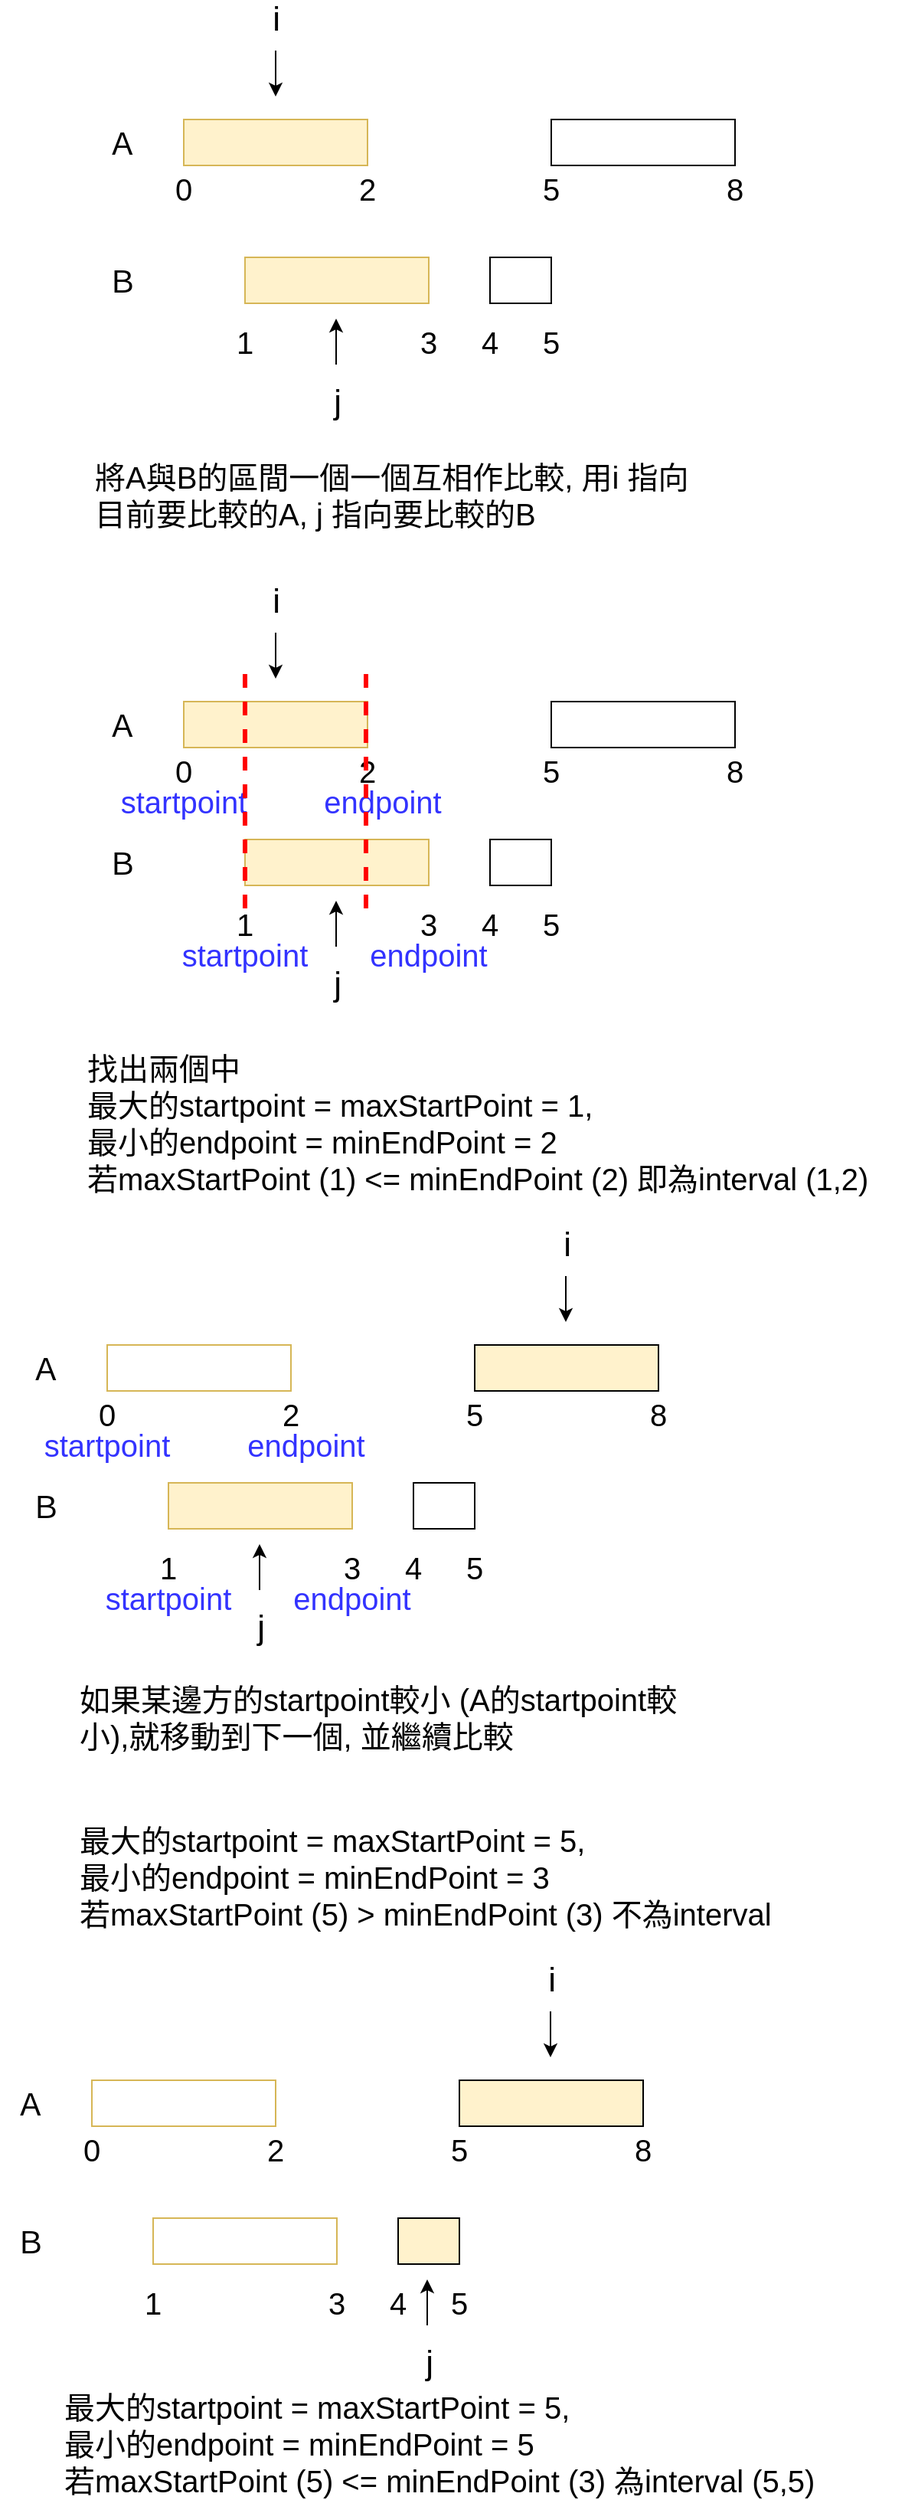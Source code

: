 <mxfile version="13.1.3" type="device"><diagram id="Mgs8VpAZaMv6kkxZeLl0" name="Page-1"><mxGraphModel dx="1426" dy="794" grid="1" gridSize="10" guides="1" tooltips="1" connect="1" arrows="1" fold="1" page="1" pageScale="1" pageWidth="2339" pageHeight="3300" math="0" shadow="0"><root><mxCell id="0"/><mxCell id="1" parent="0"/><mxCell id="Bt555X32JZbby_7aELiL-1" value="" style="rounded=0;whiteSpace=wrap;html=1;fillColor=#fff2cc;strokeColor=#d6b656;" vertex="1" parent="1"><mxGeometry x="320" y="245" width="120" height="30" as="geometry"/></mxCell><mxCell id="Bt555X32JZbby_7aELiL-2" value="&lt;font style=&quot;font-size: 20px&quot;&gt;Ａ&lt;/font&gt;" style="text;html=1;strokeColor=none;fillColor=none;align=center;verticalAlign=middle;whiteSpace=wrap;rounded=0;" vertex="1" parent="1"><mxGeometry x="260" y="250" width="40" height="20" as="geometry"/></mxCell><mxCell id="Bt555X32JZbby_7aELiL-4" value="&lt;font style=&quot;font-size: 20px&quot;&gt;Ｂ&lt;/font&gt;" style="text;html=1;strokeColor=none;fillColor=none;align=center;verticalAlign=middle;whiteSpace=wrap;rounded=0;" vertex="1" parent="1"><mxGeometry x="260" y="340" width="40" height="20" as="geometry"/></mxCell><mxCell id="Bt555X32JZbby_7aELiL-5" value="&lt;span style=&quot;font-size: 20px&quot;&gt;0&lt;/span&gt;" style="text;html=1;strokeColor=none;fillColor=none;align=center;verticalAlign=middle;whiteSpace=wrap;rounded=0;" vertex="1" parent="1"><mxGeometry x="300" y="280" width="40" height="20" as="geometry"/></mxCell><mxCell id="Bt555X32JZbby_7aELiL-6" value="&lt;span style=&quot;font-size: 20px&quot;&gt;2&lt;/span&gt;" style="text;html=1;strokeColor=none;fillColor=none;align=center;verticalAlign=middle;whiteSpace=wrap;rounded=0;" vertex="1" parent="1"><mxGeometry x="420" y="280" width="40" height="20" as="geometry"/></mxCell><mxCell id="Bt555X32JZbby_7aELiL-7" value="" style="rounded=0;whiteSpace=wrap;html=1;fillColor=#fff2cc;strokeColor=#d6b656;" vertex="1" parent="1"><mxGeometry x="360" y="335" width="120" height="30" as="geometry"/></mxCell><mxCell id="Bt555X32JZbby_7aELiL-8" value="&lt;span style=&quot;font-size: 20px&quot;&gt;1&lt;/span&gt;" style="text;html=1;strokeColor=none;fillColor=none;align=center;verticalAlign=middle;whiteSpace=wrap;rounded=0;" vertex="1" parent="1"><mxGeometry x="340" y="380" width="40" height="20" as="geometry"/></mxCell><mxCell id="Bt555X32JZbby_7aELiL-9" value="&lt;span style=&quot;font-size: 20px&quot;&gt;3&lt;/span&gt;" style="text;html=1;strokeColor=none;fillColor=none;align=center;verticalAlign=middle;whiteSpace=wrap;rounded=0;" vertex="1" parent="1"><mxGeometry x="460" y="380" width="40" height="20" as="geometry"/></mxCell><mxCell id="Bt555X32JZbby_7aELiL-10" value="" style="rounded=0;whiteSpace=wrap;html=1;" vertex="1" parent="1"><mxGeometry x="560" y="245" width="120" height="30" as="geometry"/></mxCell><mxCell id="Bt555X32JZbby_7aELiL-11" value="&lt;span style=&quot;font-size: 20px&quot;&gt;5&lt;/span&gt;" style="text;html=1;strokeColor=none;fillColor=none;align=center;verticalAlign=middle;whiteSpace=wrap;rounded=0;" vertex="1" parent="1"><mxGeometry x="540" y="280" width="40" height="20" as="geometry"/></mxCell><mxCell id="Bt555X32JZbby_7aELiL-12" value="&lt;span style=&quot;font-size: 20px&quot;&gt;8&lt;/span&gt;" style="text;html=1;strokeColor=none;fillColor=none;align=center;verticalAlign=middle;whiteSpace=wrap;rounded=0;" vertex="1" parent="1"><mxGeometry x="660" y="280" width="40" height="20" as="geometry"/></mxCell><mxCell id="Bt555X32JZbby_7aELiL-14" value="" style="rounded=0;whiteSpace=wrap;html=1;" vertex="1" parent="1"><mxGeometry x="520" y="335" width="40" height="30" as="geometry"/></mxCell><mxCell id="Bt555X32JZbby_7aELiL-15" value="&lt;span style=&quot;font-size: 20px&quot;&gt;4&lt;/span&gt;" style="text;html=1;strokeColor=none;fillColor=none;align=center;verticalAlign=middle;whiteSpace=wrap;rounded=0;" vertex="1" parent="1"><mxGeometry x="500" y="380" width="40" height="20" as="geometry"/></mxCell><mxCell id="Bt555X32JZbby_7aELiL-16" value="&lt;span style=&quot;font-size: 20px&quot;&gt;5&lt;/span&gt;" style="text;html=1;strokeColor=none;fillColor=none;align=center;verticalAlign=middle;whiteSpace=wrap;rounded=0;" vertex="1" parent="1"><mxGeometry x="540" y="380" width="40" height="20" as="geometry"/></mxCell><mxCell id="Bt555X32JZbby_7aELiL-17" value="&lt;font style=&quot;font-size: 20px&quot;&gt;將A與B的區間一個一個互相作比較, 用i 指向 目前要比較的A, j 指向要比較的B&lt;/font&gt;" style="text;html=1;strokeColor=none;fillColor=none;align=left;verticalAlign=middle;whiteSpace=wrap;rounded=0;" vertex="1" parent="1"><mxGeometry x="260" y="480" width="410" height="20" as="geometry"/></mxCell><mxCell id="Bt555X32JZbby_7aELiL-20" value="" style="edgeStyle=orthogonalEdgeStyle;rounded=0;orthogonalLoop=1;jettySize=auto;html=1;" edge="1" parent="1"><mxGeometry relative="1" as="geometry"><mxPoint x="380" y="200" as="sourcePoint"/><mxPoint x="380" y="230" as="targetPoint"/><Array as="points"><mxPoint x="380" y="230"/><mxPoint x="380" y="230"/></Array></mxGeometry></mxCell><mxCell id="Bt555X32JZbby_7aELiL-18" value="&lt;font style=&quot;font-size: 22px&quot;&gt;i&lt;/font&gt;" style="text;html=1;align=center;verticalAlign=middle;resizable=0;points=[];autosize=1;" vertex="1" parent="1"><mxGeometry x="370" y="170" width="20" height="20" as="geometry"/></mxCell><mxCell id="Bt555X32JZbby_7aELiL-21" value="&lt;font style=&quot;font-size: 22px&quot;&gt;j&lt;/font&gt;" style="text;html=1;align=center;verticalAlign=middle;resizable=0;points=[];autosize=1;" vertex="1" parent="1"><mxGeometry x="410" y="420" width="20" height="20" as="geometry"/></mxCell><mxCell id="Bt555X32JZbby_7aELiL-23" value="" style="edgeStyle=orthogonalEdgeStyle;rounded=0;orthogonalLoop=1;jettySize=auto;html=1;endArrow=none;endFill=0;startArrow=classic;startFill=1;" edge="1" parent="1"><mxGeometry relative="1" as="geometry"><mxPoint x="419.5" y="375" as="sourcePoint"/><mxPoint x="419.5" y="405" as="targetPoint"/><Array as="points"><mxPoint x="419.5" y="405"/><mxPoint x="419.5" y="405"/></Array></mxGeometry></mxCell><mxCell id="Bt555X32JZbby_7aELiL-25" value="" style="rounded=0;whiteSpace=wrap;html=1;fillColor=#fff2cc;strokeColor=#d6b656;" vertex="1" parent="1"><mxGeometry x="320" y="625" width="120" height="30" as="geometry"/></mxCell><mxCell id="Bt555X32JZbby_7aELiL-26" value="&lt;font style=&quot;font-size: 20px&quot;&gt;Ａ&lt;/font&gt;" style="text;html=1;strokeColor=none;fillColor=none;align=center;verticalAlign=middle;whiteSpace=wrap;rounded=0;" vertex="1" parent="1"><mxGeometry x="260" y="630" width="40" height="20" as="geometry"/></mxCell><mxCell id="Bt555X32JZbby_7aELiL-27" value="&lt;font style=&quot;font-size: 20px&quot;&gt;Ｂ&lt;/font&gt;" style="text;html=1;strokeColor=none;fillColor=none;align=center;verticalAlign=middle;whiteSpace=wrap;rounded=0;" vertex="1" parent="1"><mxGeometry x="260" y="720" width="40" height="20" as="geometry"/></mxCell><mxCell id="Bt555X32JZbby_7aELiL-28" value="&lt;span style=&quot;font-size: 20px&quot;&gt;0&lt;/span&gt;" style="text;html=1;strokeColor=none;fillColor=none;align=center;verticalAlign=middle;whiteSpace=wrap;rounded=0;" vertex="1" parent="1"><mxGeometry x="300" y="660" width="40" height="20" as="geometry"/></mxCell><mxCell id="Bt555X32JZbby_7aELiL-29" value="&lt;span style=&quot;font-size: 20px&quot;&gt;2&lt;/span&gt;" style="text;html=1;strokeColor=none;fillColor=none;align=center;verticalAlign=middle;whiteSpace=wrap;rounded=0;" vertex="1" parent="1"><mxGeometry x="420" y="660" width="40" height="20" as="geometry"/></mxCell><mxCell id="Bt555X32JZbby_7aELiL-30" value="" style="rounded=0;whiteSpace=wrap;html=1;fillColor=#fff2cc;strokeColor=#d6b656;" vertex="1" parent="1"><mxGeometry x="360" y="715" width="120" height="30" as="geometry"/></mxCell><mxCell id="Bt555X32JZbby_7aELiL-31" value="&lt;span style=&quot;font-size: 20px&quot;&gt;1&lt;/span&gt;" style="text;html=1;strokeColor=none;fillColor=none;align=center;verticalAlign=middle;whiteSpace=wrap;rounded=0;" vertex="1" parent="1"><mxGeometry x="340" y="760" width="40" height="20" as="geometry"/></mxCell><mxCell id="Bt555X32JZbby_7aELiL-32" value="&lt;span style=&quot;font-size: 20px&quot;&gt;3&lt;/span&gt;" style="text;html=1;strokeColor=none;fillColor=none;align=center;verticalAlign=middle;whiteSpace=wrap;rounded=0;" vertex="1" parent="1"><mxGeometry x="460" y="760" width="40" height="20" as="geometry"/></mxCell><mxCell id="Bt555X32JZbby_7aELiL-33" value="" style="rounded=0;whiteSpace=wrap;html=1;" vertex="1" parent="1"><mxGeometry x="560" y="625" width="120" height="30" as="geometry"/></mxCell><mxCell id="Bt555X32JZbby_7aELiL-34" value="&lt;span style=&quot;font-size: 20px&quot;&gt;5&lt;/span&gt;" style="text;html=1;strokeColor=none;fillColor=none;align=center;verticalAlign=middle;whiteSpace=wrap;rounded=0;" vertex="1" parent="1"><mxGeometry x="540" y="660" width="40" height="20" as="geometry"/></mxCell><mxCell id="Bt555X32JZbby_7aELiL-35" value="&lt;span style=&quot;font-size: 20px&quot;&gt;8&lt;/span&gt;" style="text;html=1;strokeColor=none;fillColor=none;align=center;verticalAlign=middle;whiteSpace=wrap;rounded=0;" vertex="1" parent="1"><mxGeometry x="660" y="660" width="40" height="20" as="geometry"/></mxCell><mxCell id="Bt555X32JZbby_7aELiL-36" value="" style="rounded=0;whiteSpace=wrap;html=1;" vertex="1" parent="1"><mxGeometry x="520" y="715" width="40" height="30" as="geometry"/></mxCell><mxCell id="Bt555X32JZbby_7aELiL-37" value="&lt;span style=&quot;font-size: 20px&quot;&gt;4&lt;/span&gt;" style="text;html=1;strokeColor=none;fillColor=none;align=center;verticalAlign=middle;whiteSpace=wrap;rounded=0;" vertex="1" parent="1"><mxGeometry x="500" y="760" width="40" height="20" as="geometry"/></mxCell><mxCell id="Bt555X32JZbby_7aELiL-38" value="&lt;span style=&quot;font-size: 20px&quot;&gt;5&lt;/span&gt;" style="text;html=1;strokeColor=none;fillColor=none;align=center;verticalAlign=middle;whiteSpace=wrap;rounded=0;" vertex="1" parent="1"><mxGeometry x="540" y="760" width="40" height="20" as="geometry"/></mxCell><mxCell id="Bt555X32JZbby_7aELiL-39" value="&lt;span style=&quot;font-size: 20px&quot;&gt;找出兩個中&lt;br&gt;最大的startpoint = maxStartPoint = 1, &lt;br&gt;最小的endpoint = minEndPoint = 2&lt;br&gt;若maxStartPoint (1) &amp;lt;= minEndPoint (2) 即為interval (1,2)&lt;br&gt;&lt;/span&gt;" style="text;html=1;strokeColor=none;fillColor=none;align=left;verticalAlign=middle;whiteSpace=wrap;rounded=0;" vertex="1" parent="1"><mxGeometry x="255" y="890" width="535" height="20" as="geometry"/></mxCell><mxCell id="Bt555X32JZbby_7aELiL-40" value="" style="edgeStyle=orthogonalEdgeStyle;rounded=0;orthogonalLoop=1;jettySize=auto;html=1;" edge="1" parent="1"><mxGeometry relative="1" as="geometry"><mxPoint x="380" y="580" as="sourcePoint"/><mxPoint x="380" y="610" as="targetPoint"/><Array as="points"><mxPoint x="380" y="610"/><mxPoint x="380" y="610"/></Array></mxGeometry></mxCell><mxCell id="Bt555X32JZbby_7aELiL-41" value="&lt;font style=&quot;font-size: 22px&quot;&gt;i&lt;/font&gt;" style="text;html=1;align=center;verticalAlign=middle;resizable=0;points=[];autosize=1;" vertex="1" parent="1"><mxGeometry x="370" y="550" width="20" height="20" as="geometry"/></mxCell><mxCell id="Bt555X32JZbby_7aELiL-42" value="&lt;font style=&quot;font-size: 22px&quot;&gt;j&lt;/font&gt;" style="text;html=1;align=center;verticalAlign=middle;resizable=0;points=[];autosize=1;" vertex="1" parent="1"><mxGeometry x="410" y="800" width="20" height="20" as="geometry"/></mxCell><mxCell id="Bt555X32JZbby_7aELiL-43" value="" style="edgeStyle=orthogonalEdgeStyle;rounded=0;orthogonalLoop=1;jettySize=auto;html=1;endArrow=none;endFill=0;startArrow=classic;startFill=1;" edge="1" parent="1"><mxGeometry relative="1" as="geometry"><mxPoint x="419.5" y="755" as="sourcePoint"/><mxPoint x="419.5" y="785" as="targetPoint"/><Array as="points"><mxPoint x="419.5" y="785"/><mxPoint x="419.5" y="785"/></Array></mxGeometry></mxCell><mxCell id="Bt555X32JZbby_7aELiL-44" value="&lt;span style=&quot;font-size: 20px&quot;&gt;startpoint&lt;/span&gt;" style="text;html=1;strokeColor=none;fillColor=none;align=center;verticalAlign=middle;whiteSpace=wrap;rounded=0;fontColor=#3333FF;" vertex="1" parent="1"><mxGeometry x="300" y="680" width="40" height="20" as="geometry"/></mxCell><mxCell id="Bt555X32JZbby_7aELiL-45" value="&lt;span style=&quot;font-size: 20px&quot;&gt;endpoint&lt;/span&gt;" style="text;html=1;strokeColor=none;fillColor=none;align=center;verticalAlign=middle;whiteSpace=wrap;rounded=0;fontColor=#3333FF;" vertex="1" parent="1"><mxGeometry x="400" y="680" width="100" height="20" as="geometry"/></mxCell><mxCell id="Bt555X32JZbby_7aELiL-46" value="&lt;span style=&quot;font-size: 20px&quot;&gt;startpoint&lt;/span&gt;" style="text;html=1;strokeColor=none;fillColor=none;align=center;verticalAlign=middle;whiteSpace=wrap;rounded=0;fontColor=#3333FF;" vertex="1" parent="1"><mxGeometry x="340" y="780" width="40" height="20" as="geometry"/></mxCell><mxCell id="Bt555X32JZbby_7aELiL-48" value="&lt;span style=&quot;font-size: 20px&quot;&gt;endpoint&lt;/span&gt;" style="text;html=1;strokeColor=none;fillColor=none;align=center;verticalAlign=middle;whiteSpace=wrap;rounded=0;fontColor=#3333FF;" vertex="1" parent="1"><mxGeometry x="430" y="780" width="100" height="20" as="geometry"/></mxCell><mxCell id="Bt555X32JZbby_7aELiL-50" value="" style="endArrow=none;dashed=1;html=1;fontColor=#FF0000;exitX=0.5;exitY=0;exitDx=0;exitDy=0;strokeColor=#FF0000;strokeWidth=3;" edge="1" parent="1" source="Bt555X32JZbby_7aELiL-31"><mxGeometry width="50" height="50" relative="1" as="geometry"><mxPoint x="360" y="670" as="sourcePoint"/><mxPoint x="360" y="600" as="targetPoint"/></mxGeometry></mxCell><mxCell id="Bt555X32JZbby_7aELiL-52" value="" style="endArrow=none;dashed=1;html=1;fontColor=#FF0000;exitX=0.5;exitY=0;exitDx=0;exitDy=0;strokeColor=#FF0000;strokeWidth=3;" edge="1" parent="1"><mxGeometry width="50" height="50" relative="1" as="geometry"><mxPoint x="439" y="760" as="sourcePoint"/><mxPoint x="439" y="600" as="targetPoint"/></mxGeometry></mxCell><mxCell id="Bt555X32JZbby_7aELiL-53" value="" style="rounded=0;whiteSpace=wrap;html=1;fillColor=#FFFFFF;strokeColor=#d6b656;" vertex="1" parent="1"><mxGeometry x="270" y="1045" width="120" height="30" as="geometry"/></mxCell><mxCell id="Bt555X32JZbby_7aELiL-54" value="&lt;font style=&quot;font-size: 20px&quot;&gt;Ａ&lt;/font&gt;" style="text;html=1;strokeColor=none;fillColor=none;align=center;verticalAlign=middle;whiteSpace=wrap;rounded=0;" vertex="1" parent="1"><mxGeometry x="210" y="1050" width="40" height="20" as="geometry"/></mxCell><mxCell id="Bt555X32JZbby_7aELiL-55" value="&lt;font style=&quot;font-size: 20px&quot;&gt;Ｂ&lt;/font&gt;" style="text;html=1;strokeColor=none;fillColor=none;align=center;verticalAlign=middle;whiteSpace=wrap;rounded=0;" vertex="1" parent="1"><mxGeometry x="210" y="1140" width="40" height="20" as="geometry"/></mxCell><mxCell id="Bt555X32JZbby_7aELiL-56" value="&lt;span style=&quot;font-size: 20px&quot;&gt;0&lt;/span&gt;" style="text;html=1;strokeColor=none;fillColor=none;align=center;verticalAlign=middle;whiteSpace=wrap;rounded=0;" vertex="1" parent="1"><mxGeometry x="250" y="1080" width="40" height="20" as="geometry"/></mxCell><mxCell id="Bt555X32JZbby_7aELiL-57" value="&lt;span style=&quot;font-size: 20px&quot;&gt;2&lt;/span&gt;" style="text;html=1;strokeColor=none;fillColor=none;align=center;verticalAlign=middle;whiteSpace=wrap;rounded=0;" vertex="1" parent="1"><mxGeometry x="370" y="1080" width="40" height="20" as="geometry"/></mxCell><mxCell id="Bt555X32JZbby_7aELiL-58" value="" style="rounded=0;whiteSpace=wrap;html=1;fillColor=#fff2cc;strokeColor=#d6b656;" vertex="1" parent="1"><mxGeometry x="310" y="1135" width="120" height="30" as="geometry"/></mxCell><mxCell id="Bt555X32JZbby_7aELiL-59" value="&lt;span style=&quot;font-size: 20px&quot;&gt;1&lt;/span&gt;" style="text;html=1;strokeColor=none;fillColor=none;align=center;verticalAlign=middle;whiteSpace=wrap;rounded=0;" vertex="1" parent="1"><mxGeometry x="290" y="1180" width="40" height="20" as="geometry"/></mxCell><mxCell id="Bt555X32JZbby_7aELiL-60" value="&lt;span style=&quot;font-size: 20px&quot;&gt;3&lt;/span&gt;" style="text;html=1;strokeColor=none;fillColor=none;align=center;verticalAlign=middle;whiteSpace=wrap;rounded=0;" vertex="1" parent="1"><mxGeometry x="410" y="1180" width="40" height="20" as="geometry"/></mxCell><mxCell id="Bt555X32JZbby_7aELiL-61" value="" style="rounded=0;whiteSpace=wrap;html=1;fillColor=#FFF2CC;" vertex="1" parent="1"><mxGeometry x="510" y="1045" width="120" height="30" as="geometry"/></mxCell><mxCell id="Bt555X32JZbby_7aELiL-62" value="&lt;span style=&quot;font-size: 20px&quot;&gt;5&lt;/span&gt;" style="text;html=1;strokeColor=none;fillColor=none;align=center;verticalAlign=middle;whiteSpace=wrap;rounded=0;" vertex="1" parent="1"><mxGeometry x="490" y="1080" width="40" height="20" as="geometry"/></mxCell><mxCell id="Bt555X32JZbby_7aELiL-63" value="&lt;span style=&quot;font-size: 20px&quot;&gt;8&lt;/span&gt;" style="text;html=1;strokeColor=none;fillColor=none;align=center;verticalAlign=middle;whiteSpace=wrap;rounded=0;" vertex="1" parent="1"><mxGeometry x="610" y="1080" width="40" height="20" as="geometry"/></mxCell><mxCell id="Bt555X32JZbby_7aELiL-64" value="" style="rounded=0;whiteSpace=wrap;html=1;" vertex="1" parent="1"><mxGeometry x="470" y="1135" width="40" height="30" as="geometry"/></mxCell><mxCell id="Bt555X32JZbby_7aELiL-65" value="&lt;span style=&quot;font-size: 20px&quot;&gt;4&lt;/span&gt;" style="text;html=1;strokeColor=none;fillColor=none;align=center;verticalAlign=middle;whiteSpace=wrap;rounded=0;" vertex="1" parent="1"><mxGeometry x="450" y="1180" width="40" height="20" as="geometry"/></mxCell><mxCell id="Bt555X32JZbby_7aELiL-66" value="&lt;span style=&quot;font-size: 20px&quot;&gt;5&lt;/span&gt;" style="text;html=1;strokeColor=none;fillColor=none;align=center;verticalAlign=middle;whiteSpace=wrap;rounded=0;" vertex="1" parent="1"><mxGeometry x="490" y="1180" width="40" height="20" as="geometry"/></mxCell><mxCell id="Bt555X32JZbby_7aELiL-67" value="" style="edgeStyle=orthogonalEdgeStyle;rounded=0;orthogonalLoop=1;jettySize=auto;html=1;" edge="1" parent="1"><mxGeometry relative="1" as="geometry"><mxPoint x="569.5" y="1000" as="sourcePoint"/><mxPoint x="569.5" y="1030" as="targetPoint"/><Array as="points"><mxPoint x="569.5" y="1030"/><mxPoint x="569.5" y="1030"/></Array></mxGeometry></mxCell><mxCell id="Bt555X32JZbby_7aELiL-69" value="&lt;font style=&quot;font-size: 22px&quot;&gt;j&lt;/font&gt;" style="text;html=1;align=center;verticalAlign=middle;resizable=0;points=[];autosize=1;" vertex="1" parent="1"><mxGeometry x="360" y="1220" width="20" height="20" as="geometry"/></mxCell><mxCell id="Bt555X32JZbby_7aELiL-70" value="" style="edgeStyle=orthogonalEdgeStyle;rounded=0;orthogonalLoop=1;jettySize=auto;html=1;endArrow=none;endFill=0;startArrow=classic;startFill=1;" edge="1" parent="1"><mxGeometry relative="1" as="geometry"><mxPoint x="369.5" y="1175" as="sourcePoint"/><mxPoint x="369.5" y="1205" as="targetPoint"/><Array as="points"><mxPoint x="369.5" y="1205"/><mxPoint x="369.5" y="1205"/></Array></mxGeometry></mxCell><mxCell id="Bt555X32JZbby_7aELiL-71" value="&lt;span style=&quot;font-size: 20px&quot;&gt;startpoint&lt;/span&gt;" style="text;html=1;strokeColor=none;fillColor=none;align=center;verticalAlign=middle;whiteSpace=wrap;rounded=0;fontColor=#3333FF;" vertex="1" parent="1"><mxGeometry x="250" y="1100" width="40" height="20" as="geometry"/></mxCell><mxCell id="Bt555X32JZbby_7aELiL-72" value="&lt;span style=&quot;font-size: 20px&quot;&gt;endpoint&lt;/span&gt;" style="text;html=1;strokeColor=none;fillColor=none;align=center;verticalAlign=middle;whiteSpace=wrap;rounded=0;fontColor=#3333FF;" vertex="1" parent="1"><mxGeometry x="350" y="1100" width="100" height="20" as="geometry"/></mxCell><mxCell id="Bt555X32JZbby_7aELiL-73" value="&lt;span style=&quot;font-size: 20px&quot;&gt;startpoint&lt;/span&gt;" style="text;html=1;strokeColor=none;fillColor=none;align=center;verticalAlign=middle;whiteSpace=wrap;rounded=0;fontColor=#3333FF;" vertex="1" parent="1"><mxGeometry x="290" y="1200" width="40" height="20" as="geometry"/></mxCell><mxCell id="Bt555X32JZbby_7aELiL-74" value="&lt;span style=&quot;font-size: 20px&quot;&gt;endpoint&lt;/span&gt;" style="text;html=1;strokeColor=none;fillColor=none;align=center;verticalAlign=middle;whiteSpace=wrap;rounded=0;fontColor=#3333FF;" vertex="1" parent="1"><mxGeometry x="380" y="1200" width="100" height="20" as="geometry"/></mxCell><mxCell id="Bt555X32JZbby_7aELiL-77" value="&lt;span style=&quot;font-size: 20px&quot;&gt;如果某邊方的startpoint較小 (A的startpoint較小),就移動到下一個, 並繼續比較&lt;br&gt;&lt;br&gt;&lt;/span&gt;" style="text;html=1;strokeColor=none;fillColor=none;align=left;verticalAlign=middle;whiteSpace=wrap;rounded=0;" vertex="1" parent="1"><mxGeometry x="250" y="1290" width="410" height="20" as="geometry"/></mxCell><mxCell id="Bt555X32JZbby_7aELiL-78" value="&lt;font style=&quot;font-size: 22px&quot;&gt;i&lt;/font&gt;" style="text;html=1;align=center;verticalAlign=middle;resizable=0;points=[];autosize=1;" vertex="1" parent="1"><mxGeometry x="560" y="970" width="20" height="20" as="geometry"/></mxCell><mxCell id="Bt555X32JZbby_7aELiL-80" value="&lt;span style=&quot;font-size: 20px&quot;&gt;&lt;br&gt;最大的startpoint = maxStartPoint = 5, &lt;br&gt;最小的endpoint = minEndPoint = 3&lt;br&gt;若maxStartPoint (5) &amp;gt; minEndPoint (3) 不為interval&lt;br&gt;&lt;/span&gt;" style="text;html=1;strokeColor=none;fillColor=none;align=left;verticalAlign=middle;whiteSpace=wrap;rounded=0;" vertex="1" parent="1"><mxGeometry x="250" y="1370" width="510" height="20" as="geometry"/></mxCell><mxCell id="Bt555X32JZbby_7aELiL-81" value="" style="rounded=0;whiteSpace=wrap;html=1;fillColor=#FFFFFF;strokeColor=#d6b656;" vertex="1" parent="1"><mxGeometry x="260" y="1525" width="120" height="30" as="geometry"/></mxCell><mxCell id="Bt555X32JZbby_7aELiL-82" value="&lt;font style=&quot;font-size: 20px&quot;&gt;Ａ&lt;/font&gt;" style="text;html=1;strokeColor=none;fillColor=none;align=center;verticalAlign=middle;whiteSpace=wrap;rounded=0;" vertex="1" parent="1"><mxGeometry x="200" y="1530" width="40" height="20" as="geometry"/></mxCell><mxCell id="Bt555X32JZbby_7aELiL-83" value="&lt;font style=&quot;font-size: 20px&quot;&gt;Ｂ&lt;/font&gt;" style="text;html=1;strokeColor=none;fillColor=none;align=center;verticalAlign=middle;whiteSpace=wrap;rounded=0;" vertex="1" parent="1"><mxGeometry x="200" y="1620" width="40" height="20" as="geometry"/></mxCell><mxCell id="Bt555X32JZbby_7aELiL-84" value="&lt;span style=&quot;font-size: 20px&quot;&gt;0&lt;/span&gt;" style="text;html=1;strokeColor=none;fillColor=none;align=center;verticalAlign=middle;whiteSpace=wrap;rounded=0;" vertex="1" parent="1"><mxGeometry x="240" y="1560" width="40" height="20" as="geometry"/></mxCell><mxCell id="Bt555X32JZbby_7aELiL-85" value="&lt;span style=&quot;font-size: 20px&quot;&gt;2&lt;/span&gt;" style="text;html=1;strokeColor=none;fillColor=none;align=center;verticalAlign=middle;whiteSpace=wrap;rounded=0;" vertex="1" parent="1"><mxGeometry x="360" y="1560" width="40" height="20" as="geometry"/></mxCell><mxCell id="Bt555X32JZbby_7aELiL-86" value="" style="rounded=0;whiteSpace=wrap;html=1;fillColor=#FFFFFF;strokeColor=#d6b656;" vertex="1" parent="1"><mxGeometry x="300" y="1615" width="120" height="30" as="geometry"/></mxCell><mxCell id="Bt555X32JZbby_7aELiL-87" value="&lt;span style=&quot;font-size: 20px&quot;&gt;1&lt;/span&gt;" style="text;html=1;strokeColor=none;fillColor=none;align=center;verticalAlign=middle;whiteSpace=wrap;rounded=0;" vertex="1" parent="1"><mxGeometry x="280" y="1660" width="40" height="20" as="geometry"/></mxCell><mxCell id="Bt555X32JZbby_7aELiL-88" value="&lt;span style=&quot;font-size: 20px&quot;&gt;3&lt;/span&gt;" style="text;html=1;strokeColor=none;fillColor=none;align=center;verticalAlign=middle;whiteSpace=wrap;rounded=0;" vertex="1" parent="1"><mxGeometry x="400" y="1660" width="40" height="20" as="geometry"/></mxCell><mxCell id="Bt555X32JZbby_7aELiL-89" value="" style="rounded=0;whiteSpace=wrap;html=1;fillColor=#FFF2CC;" vertex="1" parent="1"><mxGeometry x="500" y="1525" width="120" height="30" as="geometry"/></mxCell><mxCell id="Bt555X32JZbby_7aELiL-90" value="&lt;span style=&quot;font-size: 20px&quot;&gt;5&lt;/span&gt;" style="text;html=1;strokeColor=none;fillColor=none;align=center;verticalAlign=middle;whiteSpace=wrap;rounded=0;" vertex="1" parent="1"><mxGeometry x="480" y="1560" width="40" height="20" as="geometry"/></mxCell><mxCell id="Bt555X32JZbby_7aELiL-91" value="&lt;span style=&quot;font-size: 20px&quot;&gt;8&lt;/span&gt;" style="text;html=1;strokeColor=none;fillColor=none;align=center;verticalAlign=middle;whiteSpace=wrap;rounded=0;" vertex="1" parent="1"><mxGeometry x="600" y="1560" width="40" height="20" as="geometry"/></mxCell><mxCell id="Bt555X32JZbby_7aELiL-92" value="" style="rounded=0;whiteSpace=wrap;html=1;fillColor=#FFF2CC;" vertex="1" parent="1"><mxGeometry x="460" y="1615" width="40" height="30" as="geometry"/></mxCell><mxCell id="Bt555X32JZbby_7aELiL-93" value="&lt;span style=&quot;font-size: 20px&quot;&gt;4&lt;/span&gt;" style="text;html=1;strokeColor=none;fillColor=none;align=center;verticalAlign=middle;whiteSpace=wrap;rounded=0;" vertex="1" parent="1"><mxGeometry x="440" y="1660" width="40" height="20" as="geometry"/></mxCell><mxCell id="Bt555X32JZbby_7aELiL-94" value="&lt;span style=&quot;font-size: 20px&quot;&gt;5&lt;/span&gt;" style="text;html=1;strokeColor=none;fillColor=none;align=center;verticalAlign=middle;whiteSpace=wrap;rounded=0;" vertex="1" parent="1"><mxGeometry x="480" y="1660" width="40" height="20" as="geometry"/></mxCell><mxCell id="Bt555X32JZbby_7aELiL-95" value="" style="edgeStyle=orthogonalEdgeStyle;rounded=0;orthogonalLoop=1;jettySize=auto;html=1;" edge="1" parent="1"><mxGeometry relative="1" as="geometry"><mxPoint x="559.5" y="1480" as="sourcePoint"/><mxPoint x="559.5" y="1510" as="targetPoint"/><Array as="points"><mxPoint x="559.5" y="1510"/><mxPoint x="559.5" y="1510"/></Array></mxGeometry></mxCell><mxCell id="Bt555X32JZbby_7aELiL-96" value="&lt;font style=&quot;font-size: 22px&quot;&gt;j&lt;/font&gt;" style="text;html=1;align=center;verticalAlign=middle;resizable=0;points=[];autosize=1;" vertex="1" parent="1"><mxGeometry x="470" y="1700" width="20" height="20" as="geometry"/></mxCell><mxCell id="Bt555X32JZbby_7aELiL-97" value="" style="edgeStyle=orthogonalEdgeStyle;rounded=0;orthogonalLoop=1;jettySize=auto;html=1;endArrow=none;endFill=0;startArrow=classic;startFill=1;" edge="1" parent="1"><mxGeometry relative="1" as="geometry"><mxPoint x="479" y="1655" as="sourcePoint"/><mxPoint x="479" y="1685" as="targetPoint"/><Array as="points"><mxPoint x="479" y="1685"/><mxPoint x="479" y="1685"/></Array></mxGeometry></mxCell><mxCell id="Bt555X32JZbby_7aELiL-102" value="&lt;font style=&quot;font-size: 22px&quot;&gt;i&lt;/font&gt;" style="text;html=1;align=center;verticalAlign=middle;resizable=0;points=[];autosize=1;" vertex="1" parent="1"><mxGeometry x="550" y="1450" width="20" height="20" as="geometry"/></mxCell><mxCell id="Bt555X32JZbby_7aELiL-103" value="&lt;span style=&quot;font-size: 20px&quot;&gt;&lt;br&gt;最大的startpoint = maxStartPoint = 5, &lt;br&gt;最小的endpoint = minEndPoint = 5&lt;br&gt;若maxStartPoint (5) &amp;lt;= minEndPoint (3) 為interval (5,5)&lt;br&gt;&lt;/span&gt;" style="text;html=1;strokeColor=none;fillColor=none;align=left;verticalAlign=middle;whiteSpace=wrap;rounded=0;" vertex="1" parent="1"><mxGeometry x="240" y="1740" width="510" height="20" as="geometry"/></mxCell></root></mxGraphModel></diagram></mxfile>